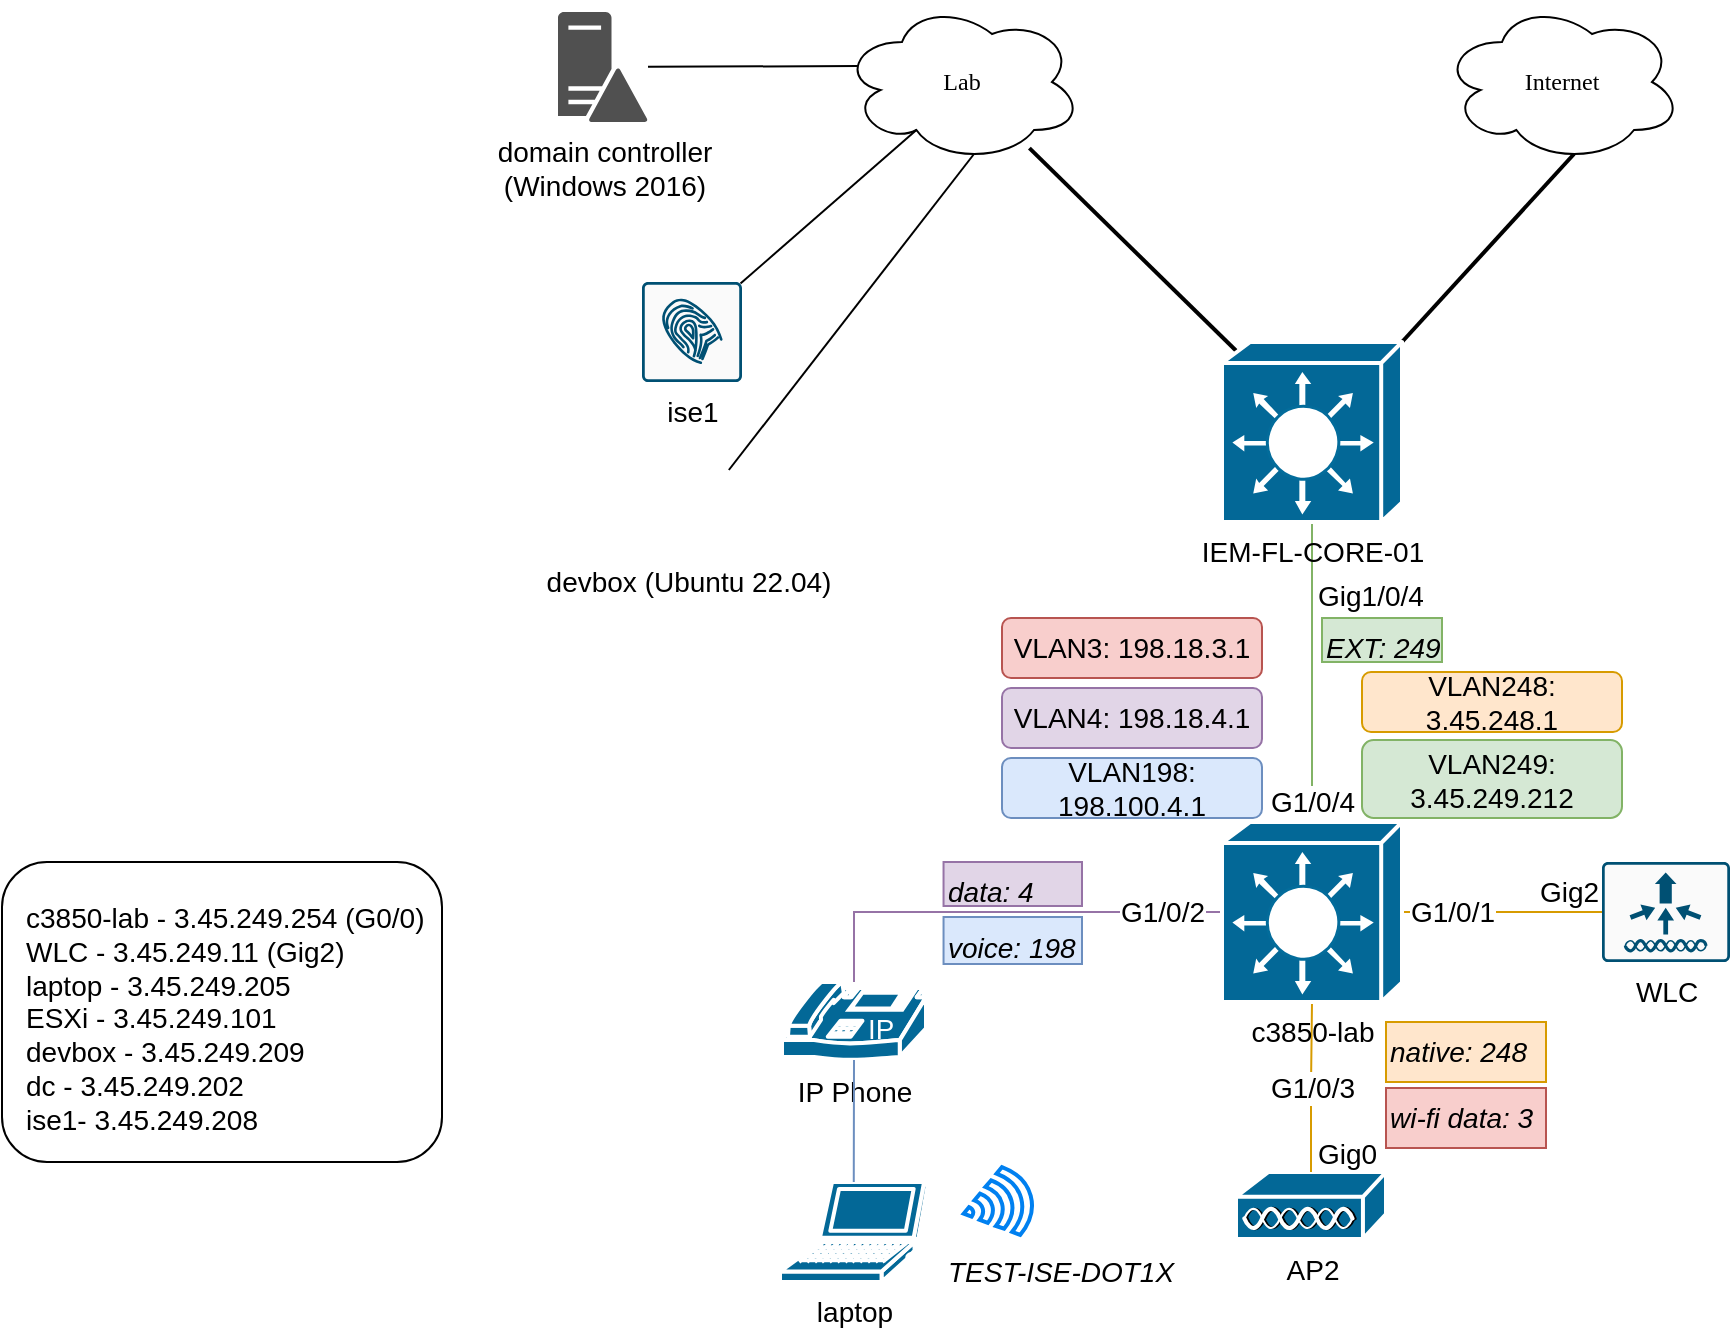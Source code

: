 <mxfile version="20.0.4" type="github"><diagram name="Page-1" id="c37626ed-c26b-45fb-9056-f9ebc6bb27b6"><mxGraphModel dx="1550" dy="816" grid="1" gridSize="10" guides="1" tooltips="1" connect="1" arrows="1" fold="1" page="1" pageScale="1" pageWidth="1100" pageHeight="850" background="none" math="0" shadow="0"><root><mxCell id="0"/><mxCell id="1" parent="0"/><mxCell id="1c7a67bf8fd3230f-61" style="edgeStyle=none;html=1;labelBackgroundColor=none;startFill=0;endArrow=none;endFill=0;strokeWidth=2;fontFamily=Verdana;fontSize=12;exitX=0.55;exitY=0.95;exitDx=0;exitDy=0;exitPerimeter=0;entryX=1;entryY=0;entryDx=0;entryDy=0;entryPerimeter=0;" parent="1" source="fIpslHjeC98yv0ntgD_M-5" target="fIpslHjeC98yv0ntgD_M-1" edge="1"><mxGeometry relative="1" as="geometry"><mxPoint x="970.0" y="881.137" as="targetPoint"/></mxGeometry></mxCell><mxCell id="1c7a67bf8fd3230f-62" style="edgeStyle=none;html=1;labelBackgroundColor=none;startFill=0;endArrow=none;endFill=0;strokeWidth=2;fontFamily=Verdana;fontSize=12;entryX=0.08;entryY=0.05;entryDx=0;entryDy=0;entryPerimeter=0;" parent="1" source="1c7a67bf8fd3230f-13" target="fIpslHjeC98yv0ntgD_M-1" edge="1"><mxGeometry relative="1" as="geometry"><mxPoint x="1258" y="890.007" as="targetPoint"/></mxGeometry></mxCell><mxCell id="fIpslHjeC98yv0ntgD_M-32" style="rounded=0;orthogonalLoop=1;jettySize=auto;html=1;exitX=0.07;exitY=0.4;exitDx=0;exitDy=0;exitPerimeter=0;fontSize=14;endArrow=none;endFill=0;" parent="1" source="1c7a67bf8fd3230f-13" target="fIpslHjeC98yv0ntgD_M-27" edge="1"><mxGeometry relative="1" as="geometry"/></mxCell><mxCell id="1c7a67bf8fd3230f-13" value="Lab" style="ellipse;shape=cloud;whiteSpace=wrap;html=1;rounded=0;shadow=0;comic=0;strokeWidth=1;fontFamily=Verdana;fontSize=12;" parent="1" vertex="1"><mxGeometry x="490" y="140" width="120" height="80" as="geometry"/></mxCell><mxCell id="fIpslHjeC98yv0ntgD_M-4" value="G1/0/4" style="edgeStyle=orthogonalEdgeStyle;rounded=0;orthogonalLoop=1;jettySize=auto;html=1;exitX=0.5;exitY=1;exitDx=0;exitDy=0;exitPerimeter=0;fontSize=14;endArrow=none;endFill=0;fillColor=#d5e8d4;strokeColor=#82b366;" parent="1" source="fIpslHjeC98yv0ntgD_M-1" target="fIpslHjeC98yv0ntgD_M-2" edge="1"><mxGeometry x="0.867" relative="1" as="geometry"><mxPoint as="offset"/></mxGeometry></mxCell><mxCell id="fIpslHjeC98yv0ntgD_M-1" value="&lt;font style=&quot;font-size: 14px;&quot;&gt;IEM-FL-CORE-01&lt;/font&gt;" style="shape=mxgraph.cisco.switches.layer_3_switch;sketch=0;html=1;pointerEvents=1;dashed=0;fillColor=#036897;strokeColor=#ffffff;strokeWidth=2;verticalLabelPosition=bottom;verticalAlign=top;align=center;outlineConnect=0;" parent="1" vertex="1"><mxGeometry x="680" y="310" width="90" height="90" as="geometry"/></mxCell><mxCell id="fIpslHjeC98yv0ntgD_M-5" value="Internet" style="ellipse;shape=cloud;whiteSpace=wrap;html=1;rounded=0;shadow=0;comic=0;strokeWidth=1;fontFamily=Verdana;fontSize=12;" parent="1" vertex="1"><mxGeometry x="790" y="140" width="120" height="80" as="geometry"/></mxCell><mxCell id="fIpslHjeC98yv0ntgD_M-9" value="G1/0/2" style="edgeStyle=orthogonalEdgeStyle;rounded=0;orthogonalLoop=1;jettySize=auto;html=1;exitX=0.5;exitY=0;exitDx=0;exitDy=0;exitPerimeter=0;entryX=0;entryY=0.5;entryDx=0;entryDy=0;entryPerimeter=0;fontSize=14;endArrow=none;endFill=0;startArrow=none;fillColor=#e1d5e7;strokeColor=#9673a6;" parent="1" source="fIpslHjeC98yv0ntgD_M-8" target="fIpslHjeC98yv0ntgD_M-2" edge="1"><mxGeometry x="0.726" relative="1" as="geometry"><mxPoint as="offset"/></mxGeometry></mxCell><mxCell id="fIpslHjeC98yv0ntgD_M-7" value="laptop" style="shape=mxgraph.cisco.computers_and_peripherals.laptop;sketch=0;html=1;pointerEvents=1;dashed=0;fillColor=#036897;strokeColor=#ffffff;strokeWidth=2;verticalLabelPosition=bottom;verticalAlign=top;align=center;outlineConnect=0;fontSize=14;" parent="1" vertex="1"><mxGeometry x="459" y="730" width="73.77" height="50" as="geometry"/></mxCell><mxCell id="fIpslHjeC98yv0ntgD_M-8" value="IP Phone" style="shape=mxgraph.cisco.modems_and_phones.ip_phone;sketch=0;html=1;pointerEvents=1;dashed=0;fillColor=#036897;strokeColor=#ffffff;strokeWidth=2;verticalLabelPosition=bottom;verticalAlign=top;align=center;outlineConnect=0;fontSize=14;" parent="1" vertex="1"><mxGeometry x="460" y="630" width="72" height="40" as="geometry"/></mxCell><mxCell id="fIpslHjeC98yv0ntgD_M-10" value="" style="edgeStyle=orthogonalEdgeStyle;rounded=0;orthogonalLoop=1;jettySize=auto;html=1;exitX=0.5;exitY=0;exitDx=0;exitDy=0;exitPerimeter=0;entryX=0.5;entryY=0.975;entryDx=0;entryDy=0;entryPerimeter=0;fontSize=14;endArrow=none;endFill=0;fillColor=#dae8fc;strokeColor=#6c8ebf;" parent="1" source="fIpslHjeC98yv0ntgD_M-7" target="fIpslHjeC98yv0ntgD_M-8" edge="1"><mxGeometry relative="1" as="geometry"><mxPoint x="496.885" y="730" as="sourcePoint"/><mxPoint x="680" y="595" as="targetPoint"/><Array as="points"><mxPoint x="496" y="720"/><mxPoint x="496" y="720"/></Array></mxGeometry></mxCell><mxCell id="fIpslHjeC98yv0ntgD_M-11" value="WLC" style="sketch=0;points=[[0.015,0.015,0],[0.985,0.015,0],[0.985,0.985,0],[0.015,0.985,0],[0.25,0,0],[0.5,0,0],[0.75,0,0],[1,0.25,0],[1,0.5,0],[1,0.75,0],[0.75,1,0],[0.5,1,0],[0.25,1,0],[0,0.75,0],[0,0.5,0],[0,0.25,0]];verticalLabelPosition=bottom;html=1;verticalAlign=top;aspect=fixed;align=center;pointerEvents=1;shape=mxgraph.cisco19.rect;prIcon=wireless_lan_controller;fillColor=#FAFAFA;strokeColor=#005073;fontSize=14;" parent="1" vertex="1"><mxGeometry x="870" y="570" width="64" height="50" as="geometry"/></mxCell><mxCell id="fIpslHjeC98yv0ntgD_M-12" value="AP2" style="shape=mxgraph.cisco.misc.access_point;html=1;pointerEvents=1;dashed=0;fillColor=#036897;strokeColor=#ffffff;strokeWidth=2;verticalLabelPosition=bottom;verticalAlign=top;align=center;outlineConnect=0;fontSize=14;" parent="1" vertex="1"><mxGeometry x="687" y="725" width="75" height="34" as="geometry"/></mxCell><mxCell id="fIpslHjeC98yv0ntgD_M-14" value="" style="html=1;verticalLabelPosition=bottom;align=center;labelBackgroundColor=#ffffff;verticalAlign=top;strokeWidth=2;strokeColor=#0080F0;shadow=0;dashed=0;shape=mxgraph.ios7.icons.wifi;pointerEvents=1;fontSize=14;rotation=75;" parent="1" vertex="1"><mxGeometry x="550" y="724" width="35.17" height="34.71" as="geometry"/></mxCell><mxCell id="fIpslHjeC98yv0ntgD_M-15" value="G1/0/1" style="edgeStyle=orthogonalEdgeStyle;rounded=0;orthogonalLoop=1;jettySize=auto;html=1;exitX=0;exitY=0.5;exitDx=0;exitDy=0;exitPerimeter=0;fontSize=14;endArrow=none;endFill=0;fillColor=#ffe6cc;strokeColor=#d79b00;" parent="1" source="fIpslHjeC98yv0ntgD_M-11" edge="1"><mxGeometry x="0.5" relative="1" as="geometry"><mxPoint x="824" y="595" as="sourcePoint"/><mxPoint x="770" y="595" as="targetPoint"/><mxPoint as="offset"/></mxGeometry></mxCell><mxCell id="fIpslHjeC98yv0ntgD_M-18" value="G1/0/3" style="edgeStyle=orthogonalEdgeStyle;rounded=0;orthogonalLoop=1;jettySize=auto;html=1;entryX=0.5;entryY=1;entryDx=0;entryDy=0;entryPerimeter=0;fontSize=14;endArrow=none;endFill=0;startArrow=none;fillColor=#ffe6cc;strokeColor=#d79b00;" parent="1" source="fIpslHjeC98yv0ntgD_M-12" target="fIpslHjeC98yv0ntgD_M-2" edge="1"><mxGeometry x="0.006" relative="1" as="geometry"><mxPoint x="506" y="640" as="sourcePoint"/><mxPoint x="690" y="605" as="targetPoint"/><mxPoint as="offset"/></mxGeometry></mxCell><mxCell id="fIpslHjeC98yv0ntgD_M-21" value="&lt;div&gt;native: 248&lt;br&gt;&lt;/div&gt;" style="text;whiteSpace=wrap;html=1;fontSize=14;fontStyle=2;fillColor=#ffe6cc;strokeColor=#d79b00;" parent="1" vertex="1"><mxGeometry x="762" y="650" width="80" height="30" as="geometry"/></mxCell><mxCell id="fIpslHjeC98yv0ntgD_M-22" value="TEST-ISE-DOT1X" style="text;whiteSpace=wrap;html=1;fontSize=14;fontStyle=2" parent="1" vertex="1"><mxGeometry x="541" y="759.71" width="120" height="20" as="geometry"/></mxCell><mxCell id="fIpslHjeC98yv0ntgD_M-33" style="rounded=0;orthogonalLoop=1;jettySize=auto;html=1;exitX=0.985;exitY=0.015;exitDx=0;exitDy=0;exitPerimeter=0;entryX=0.31;entryY=0.8;entryDx=0;entryDy=0;entryPerimeter=0;fontSize=14;endArrow=none;endFill=0;" parent="1" source="fIpslHjeC98yv0ntgD_M-25" target="1c7a67bf8fd3230f-13" edge="1"><mxGeometry relative="1" as="geometry"/></mxCell><mxCell id="fIpslHjeC98yv0ntgD_M-25" value="ise1" style="sketch=0;points=[[0.015,0.015,0],[0.985,0.015,0],[0.985,0.985,0],[0.015,0.985,0],[0.25,0,0],[0.5,0,0],[0.75,0,0],[1,0.25,0],[1,0.5,0],[1,0.75,0],[0.75,1,0],[0.5,1,0],[0.25,1,0],[0,0.75,0],[0,0.5,0],[0,0.25,0]];verticalLabelPosition=bottom;html=1;verticalAlign=top;aspect=fixed;align=center;pointerEvents=1;shape=mxgraph.cisco19.rect;prIcon=ise;fillColor=#FAFAFA;strokeColor=#005073;fontSize=14;" parent="1" vertex="1"><mxGeometry x="390" y="280" width="50" height="50" as="geometry"/></mxCell><mxCell id="fIpslHjeC98yv0ntgD_M-27" value="&lt;div&gt;domain controller &lt;br&gt;&lt;/div&gt;&lt;div&gt;(Windows 2016)&lt;/div&gt;" style="sketch=0;pointerEvents=1;shadow=0;dashed=0;html=1;strokeColor=none;fillColor=#505050;labelPosition=center;verticalLabelPosition=bottom;verticalAlign=top;outlineConnect=0;align=center;shape=mxgraph.office.servers.domain_controller;fontSize=14;" parent="1" vertex="1"><mxGeometry x="348" y="145" width="45" height="55" as="geometry"/></mxCell><mxCell id="fIpslHjeC98yv0ntgD_M-34" style="rounded=0;orthogonalLoop=1;jettySize=auto;html=1;exitX=0.965;exitY=0.089;exitDx=0;exitDy=0;entryX=0.55;entryY=0.95;entryDx=0;entryDy=0;entryPerimeter=0;fontSize=14;endArrow=none;endFill=0;exitPerimeter=0;" parent="1" source="fIpslHjeC98yv0ntgD_M-30" target="1c7a67bf8fd3230f-13" edge="1"><mxGeometry relative="1" as="geometry"/></mxCell><mxCell id="fIpslHjeC98yv0ntgD_M-30" value="devbox (Ubuntu 22.04)" style="shape=image;html=1;verticalAlign=top;verticalLabelPosition=bottom;labelBackgroundColor=#ffffff;imageAspect=0;aspect=fixed;image=https://cdn0.iconfinder.com/data/icons/logos-brands/24/logo_brand_brands_logos_ubuntu-128.png;fontSize=14;" parent="1" vertex="1"><mxGeometry x="390" y="370" width="45" height="45" as="geometry"/></mxCell><mxCell id="fIpslHjeC98yv0ntgD_M-35" value="Gig2" style="text;whiteSpace=wrap;html=1;fontSize=14;fontStyle=0" parent="1" vertex="1"><mxGeometry x="837" y="570" width="30" height="20" as="geometry"/></mxCell><mxCell id="fIpslHjeC98yv0ntgD_M-36" value="Gig0" style="text;whiteSpace=wrap;html=1;fontSize=14;fontStyle=0" parent="1" vertex="1"><mxGeometry x="726" y="701" width="30" height="20" as="geometry"/></mxCell><mxCell id="fIpslHjeC98yv0ntgD_M-2" value="&lt;font style=&quot;font-size: 14px;&quot;&gt;c3850-lab&lt;/font&gt;" style="shape=mxgraph.cisco.switches.layer_3_switch;sketch=0;html=1;pointerEvents=1;dashed=0;fillColor=#036897;strokeColor=#ffffff;strokeWidth=2;verticalLabelPosition=bottom;verticalAlign=top;align=center;outlineConnect=0;" parent="1" vertex="1"><mxGeometry x="680" y="550" width="90" height="90" as="geometry"/></mxCell><mxCell id="fIpslHjeC98yv0ntgD_M-37" value="Gig1/0/4" style="text;whiteSpace=wrap;html=1;fontSize=14;fontStyle=0" parent="1" vertex="1"><mxGeometry x="726" y="422" width="30" height="20" as="geometry"/></mxCell><mxCell id="fIpslHjeC98yv0ntgD_M-39" value="" style="group" parent="1" vertex="1" connectable="0"><mxGeometry x="70" y="570" width="250" height="150" as="geometry"/></mxCell><mxCell id="fIpslHjeC98yv0ntgD_M-38" value="" style="rounded=1;whiteSpace=wrap;html=1;fontSize=14;" parent="fIpslHjeC98yv0ntgD_M-39" vertex="1"><mxGeometry width="220" height="150" as="geometry"/></mxCell><mxCell id="fIpslHjeC98yv0ntgD_M-24" value="&lt;div&gt;&lt;font style=&quot;font-size: 14px;&quot;&gt;c3850-lab - &lt;/font&gt;3.45.249.254 (G0/0)&lt;br&gt;&lt;/div&gt;&lt;div&gt;WLC - 3.45.249.11 (Gig2)&lt;/div&gt;&lt;div&gt;laptop - 3.45.249.205&lt;/div&gt;&lt;div&gt;ESXi - 3.45.249.101&lt;/div&gt;&lt;div&gt;devbox - 3.45.249.209&lt;/div&gt;&lt;div&gt;dc - 3.45.249.202&lt;/div&gt;&lt;div&gt;ise1- 3.45.249.208&lt;br&gt;&lt;/div&gt;&lt;div&gt;&lt;br&gt;&lt;/div&gt;" style="text;whiteSpace=wrap;html=1;fontSize=14;" parent="fIpslHjeC98yv0ntgD_M-39" vertex="1"><mxGeometry x="10" y="13" width="240" height="40" as="geometry"/></mxCell><mxCell id="fIpslHjeC98yv0ntgD_M-42" value="VLAN248: 3.45.248.1" style="rounded=1;whiteSpace=wrap;html=1;fontSize=14;fillColor=#ffe6cc;strokeColor=#d79b00;" parent="1" vertex="1"><mxGeometry x="750" y="475" width="130" height="30" as="geometry"/></mxCell><mxCell id="fIpslHjeC98yv0ntgD_M-45" value="VLAN249: 3.45.249.212" style="rounded=1;whiteSpace=wrap;html=1;fontSize=14;fillColor=#d5e8d4;strokeColor=#82b366;" parent="1" vertex="1"><mxGeometry x="750" y="509" width="130" height="39" as="geometry"/></mxCell><mxCell id="fIpslHjeC98yv0ntgD_M-46" value="VLAN4: 198.18.4.1" style="rounded=1;whiteSpace=wrap;html=1;fontSize=14;fillColor=#e1d5e7;strokeColor=#9673a6;" parent="1" vertex="1"><mxGeometry x="570" y="483" width="130" height="30" as="geometry"/></mxCell><mxCell id="fIpslHjeC98yv0ntgD_M-47" value="VLAN198: 198.100.4.1" style="rounded=1;whiteSpace=wrap;html=1;fontSize=14;fillColor=#dae8fc;strokeColor=#6c8ebf;" parent="1" vertex="1"><mxGeometry x="570" y="518" width="130" height="30" as="geometry"/></mxCell><mxCell id="fIpslHjeC98yv0ntgD_M-48" value="VLAN3: 198.18.3.1" style="rounded=1;whiteSpace=wrap;html=1;fontSize=14;fillColor=#f8cecc;strokeColor=#b85450;" parent="1" vertex="1"><mxGeometry x="570" y="448" width="130" height="30" as="geometry"/></mxCell><mxCell id="fIpslHjeC98yv0ntgD_M-50" value="wi-fi data: 3" style="text;whiteSpace=wrap;html=1;fontSize=14;fontStyle=2;fillColor=#f8cecc;strokeColor=#b85450;" parent="1" vertex="1"><mxGeometry x="762" y="683" width="80" height="30" as="geometry"/></mxCell><mxCell id="fIpslHjeC98yv0ntgD_M-53" value="&lt;div&gt;data: 4&lt;br&gt;&lt;/div&gt;" style="text;whiteSpace=wrap;html=1;fontSize=14;fontStyle=2;fillColor=#e1d5e7;strokeColor=#9673a6;" parent="1" vertex="1"><mxGeometry x="540.77" y="570" width="69.23" height="22" as="geometry"/></mxCell><mxCell id="fIpslHjeC98yv0ntgD_M-54" value="voice: 198" style="text;whiteSpace=wrap;html=1;fontSize=14;fontStyle=2;fillColor=#dae8fc;strokeColor=#6c8ebf;" parent="1" vertex="1"><mxGeometry x="540.77" y="597.5" width="69.23" height="23.5" as="geometry"/></mxCell><mxCell id="fIpslHjeC98yv0ntgD_M-55" value="&lt;div&gt;EXT: 249&lt;br&gt;&lt;/div&gt;" style="text;whiteSpace=wrap;html=1;fontSize=14;fontStyle=2;fillColor=#d5e8d4;strokeColor=#82b366;" parent="1" vertex="1"><mxGeometry x="730" y="448" width="60" height="22" as="geometry"/></mxCell></root></mxGraphModel></diagram></mxfile>